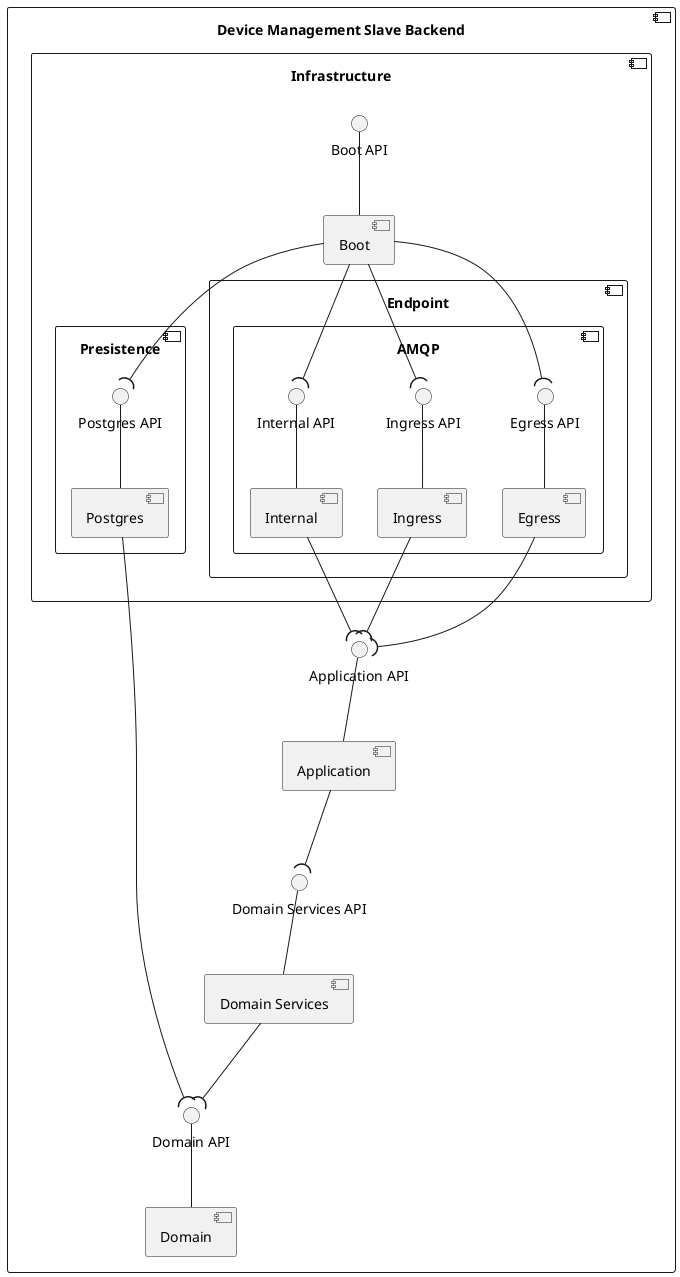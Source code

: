 @startuml logical-view-level3-device-management-slave-backend

skinparam Monochrome true

component "Device Management Slave Backend" {
    component "Application" as APP
    component "Domain" as DOM
    component "Domain Services" as DOM_SERV
    component "Infrastructure" as INFRA {
        component "Boot" as BOOT
        component "Presistence" as PERSIST {
            component "Postgres" as POSTG
            interface "Postgres API" as POSTG_API
        }
        component "Endpoint" as ENDPOINT {
            component "AMQP" as AMQP {
                component "Egress" as EGRESS
                component "Ingress" as INGRESS
                component "Internal" as INTERNAL
                interface "Egress API" as EGRESS_API
                interface "Ingress API" as INGRESS_API
                interface "Internal API" as INTERNAL_API
            }
        }
        interface "Boot API" as BOOT_API
    }

    interface "Application API" as APP_API
    interface "Domain API" as DOM_API
    interface "Domain Services API" as DOM_SERV_API

    DOM_API -- DOM
    DOM_SERV_API -- DOM_SERV

    EGRESS_API -- EGRESS
    INGRESS_API -- INGRESS
    INTERNAL_API -- INTERNAL

    POSTG_API -- POSTG

    APP_API -- APP
    BOOT_API -- BOOT

    EGRESS --( APP_API
    INGRESS --( APP_API
    INTERNAL --( APP_API
    POSTG --( DOM_API
    APP --( DOM_SERV_API
    DOM_SERV --( DOM_API
    BOOT --( INTERNAL_API
    BOOT --( POSTG_API
    BOOT --( EGRESS_API
    BOOT --( INGRESS_API
}

@enduml
